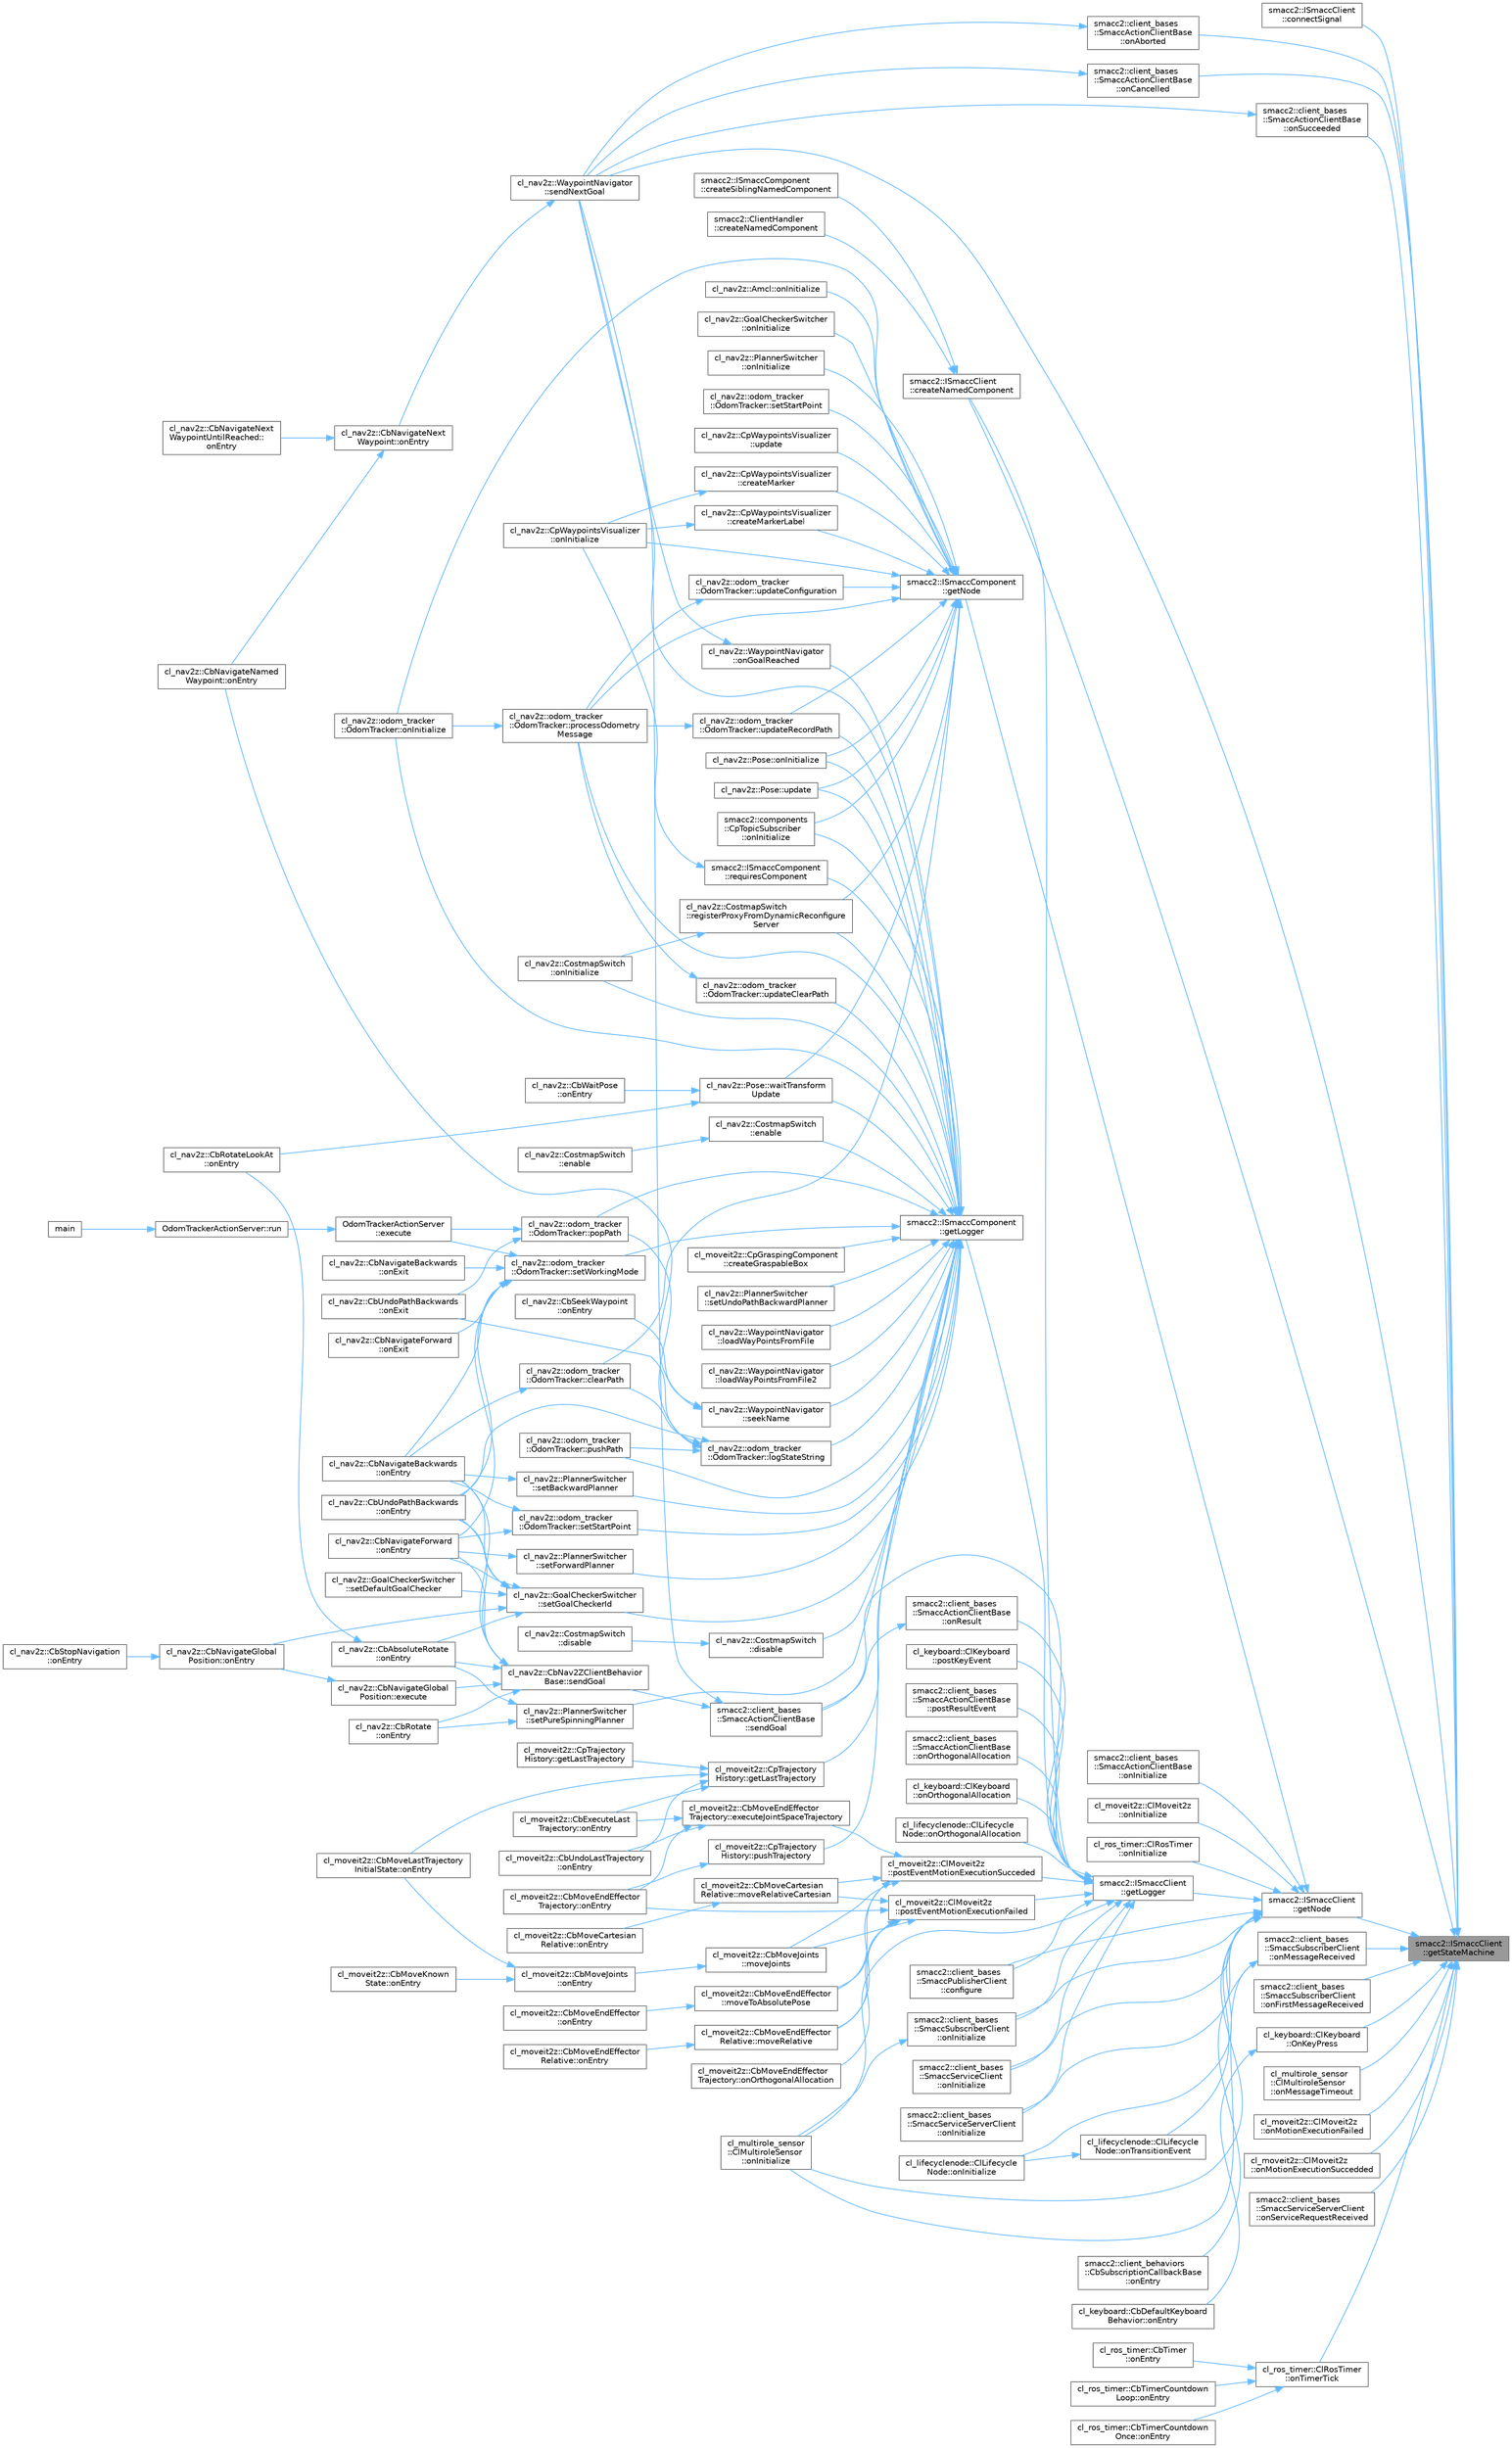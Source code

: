 digraph "smacc2::ISmaccClient::getStateMachine"
{
 // LATEX_PDF_SIZE
  bgcolor="transparent";
  edge [fontname=Helvetica,fontsize=10,labelfontname=Helvetica,labelfontsize=10];
  node [fontname=Helvetica,fontsize=10,shape=box,height=0.2,width=0.4];
  rankdir="RL";
  Node1 [label="smacc2::ISmaccClient\l::getStateMachine",height=0.2,width=0.4,color="gray40", fillcolor="grey60", style="filled", fontcolor="black",tooltip=" "];
  Node1 -> Node2 [dir="back",color="steelblue1",style="solid"];
  Node2 [label="smacc2::ISmaccClient\l::connectSignal",height=0.2,width=0.4,color="grey40", fillcolor="white", style="filled",URL="$classsmacc2_1_1ISmaccClient.html#ac0680af4bb4c9f7e1b07a4ca866fb5e7",tooltip=" "];
  Node1 -> Node3 [dir="back",color="steelblue1",style="solid"];
  Node3 [label="smacc2::ISmaccClient\l::createNamedComponent",height=0.2,width=0.4,color="grey40", fillcolor="white", style="filled",URL="$classsmacc2_1_1ISmaccClient.html#aa9ac672b487746b2a78aed507ae56ff3",tooltip=" "];
  Node3 -> Node4 [dir="back",color="steelblue1",style="solid"];
  Node4 [label="smacc2::ClientHandler\l::createNamedComponent",height=0.2,width=0.4,color="grey40", fillcolor="white", style="filled",URL="$classsmacc2_1_1ClientHandler.html#aed8e35acd86ae6a6f4d533e6576d4a15",tooltip=" "];
  Node3 -> Node5 [dir="back",color="steelblue1",style="solid"];
  Node5 [label="smacc2::ISmaccComponent\l::createSiblingNamedComponent",height=0.2,width=0.4,color="grey40", fillcolor="white", style="filled",URL="$classsmacc2_1_1ISmaccComponent.html#a662b5bc7e2198e240bd666af1ada7527",tooltip=" "];
  Node1 -> Node6 [dir="back",color="steelblue1",style="solid"];
  Node6 [label="smacc2::ISmaccClient\l::getNode",height=0.2,width=0.4,color="grey40", fillcolor="white", style="filled",URL="$classsmacc2_1_1ISmaccClient.html#a0d0d53879b63fd45c78aac1c711f8708",tooltip=" "];
  Node6 -> Node7 [dir="back",color="steelblue1",style="solid"];
  Node7 [label="smacc2::client_bases\l::SmaccPublisherClient\l::configure",height=0.2,width=0.4,color="grey40", fillcolor="white", style="filled",URL="$classsmacc2_1_1client__bases_1_1SmaccPublisherClient.html#aaf8c618a9d346fd158f90e3f6bfacb6f",tooltip=" "];
  Node6 -> Node8 [dir="back",color="steelblue1",style="solid"];
  Node8 [label="smacc2::ISmaccClient\l::getLogger",height=0.2,width=0.4,color="grey40", fillcolor="white", style="filled",URL="$classsmacc2_1_1ISmaccClient.html#aaa82b9e079d2faf7bf4ba3a4dfecbf89",tooltip=" "];
  Node8 -> Node7 [dir="back",color="steelblue1",style="solid"];
  Node8 -> Node3 [dir="back",color="steelblue1",style="solid"];
  Node8 -> Node9 [dir="back",color="steelblue1",style="solid"];
  Node9 [label="smacc2::ISmaccComponent\l::getLogger",height=0.2,width=0.4,color="grey40", fillcolor="white", style="filled",URL="$classsmacc2_1_1ISmaccComponent.html#a77ee85823bab8d84edcdf5d28782b728",tooltip=" "];
  Node9 -> Node10 [dir="back",color="steelblue1",style="solid"];
  Node10 [label="cl_moveit2z::CpGraspingComponent\l::createGraspableBox",height=0.2,width=0.4,color="grey40", fillcolor="white", style="filled",URL="$classcl__moveit2z_1_1CpGraspingComponent.html#a789c3bd73fe859680be805643d6d6e5b",tooltip=" "];
  Node9 -> Node11 [dir="back",color="steelblue1",style="solid"];
  Node11 [label="cl_nav2z::CostmapSwitch\l::disable",height=0.2,width=0.4,color="grey40", fillcolor="white", style="filled",URL="$classcl__nav2z_1_1CostmapSwitch.html#a992a989e315c9f6f4ddf777e1ccceda7",tooltip=" "];
  Node11 -> Node12 [dir="back",color="steelblue1",style="solid"];
  Node12 [label="cl_nav2z::CostmapSwitch\l::disable",height=0.2,width=0.4,color="grey40", fillcolor="white", style="filled",URL="$classcl__nav2z_1_1CostmapSwitch.html#a497cbc363ea377636e10e1e968c74a65",tooltip=" "];
  Node9 -> Node13 [dir="back",color="steelblue1",style="solid"];
  Node13 [label="cl_nav2z::CostmapSwitch\l::enable",height=0.2,width=0.4,color="grey40", fillcolor="white", style="filled",URL="$classcl__nav2z_1_1CostmapSwitch.html#acaa166474e2e176d01c86d51fb0bbb6c",tooltip=" "];
  Node13 -> Node14 [dir="back",color="steelblue1",style="solid"];
  Node14 [label="cl_nav2z::CostmapSwitch\l::enable",height=0.2,width=0.4,color="grey40", fillcolor="white", style="filled",URL="$classcl__nav2z_1_1CostmapSwitch.html#a24e76edbcc0bb423b172d517cbe7f7a3",tooltip=" "];
  Node9 -> Node15 [dir="back",color="steelblue1",style="solid"];
  Node15 [label="cl_moveit2z::CpTrajectory\lHistory::getLastTrajectory",height=0.2,width=0.4,color="grey40", fillcolor="white", style="filled",URL="$classcl__moveit2z_1_1CpTrajectoryHistory.html#af61a3df3efa1d78ca32fdccb7b0e3fdd",tooltip=" "];
  Node15 -> Node16 [dir="back",color="steelblue1",style="solid"];
  Node16 [label="cl_moveit2z::CpTrajectory\lHistory::getLastTrajectory",height=0.2,width=0.4,color="grey40", fillcolor="white", style="filled",URL="$classcl__moveit2z_1_1CpTrajectoryHistory.html#a4c381ae932c989f4a00d108020730e74",tooltip=" "];
  Node15 -> Node17 [dir="back",color="steelblue1",style="solid"];
  Node17 [label="cl_moveit2z::CbExecuteLast\lTrajectory::onEntry",height=0.2,width=0.4,color="grey40", fillcolor="white", style="filled",URL="$classcl__moveit2z_1_1CbExecuteLastTrajectory.html#ac9bcff11f50ac9e46cf3c686480d6701",tooltip=" "];
  Node15 -> Node18 [dir="back",color="steelblue1",style="solid"];
  Node18 [label="cl_moveit2z::CbMoveLastTrajectory\lInitialState::onEntry",height=0.2,width=0.4,color="grey40", fillcolor="white", style="filled",URL="$classcl__moveit2z_1_1CbMoveLastTrajectoryInitialState.html#ad24c008d5ff35d9475ad658015e88317",tooltip=" "];
  Node15 -> Node19 [dir="back",color="steelblue1",style="solid"];
  Node19 [label="cl_moveit2z::CbUndoLastTrajectory\l::onEntry",height=0.2,width=0.4,color="grey40", fillcolor="white", style="filled",URL="$classcl__moveit2z_1_1CbUndoLastTrajectory.html#a16d267121356eeb0c8042ae8af07793f",tooltip=" "];
  Node9 -> Node20 [dir="back",color="steelblue1",style="solid"];
  Node20 [label="cl_nav2z::WaypointNavigator\l::loadWayPointsFromFile",height=0.2,width=0.4,color="grey40", fillcolor="white", style="filled",URL="$classcl__nav2z_1_1WaypointNavigator.html#abc534645b8c1846b7a51aea39bc9e4b4",tooltip=" "];
  Node9 -> Node21 [dir="back",color="steelblue1",style="solid"];
  Node21 [label="cl_nav2z::WaypointNavigator\l::loadWayPointsFromFile2",height=0.2,width=0.4,color="grey40", fillcolor="white", style="filled",URL="$classcl__nav2z_1_1WaypointNavigator.html#a17e5e8aa6f5a6c3b2d789a0d6a38fafe",tooltip=" "];
  Node9 -> Node22 [dir="back",color="steelblue1",style="solid"];
  Node22 [label="cl_nav2z::odom_tracker\l::OdomTracker::logStateString",height=0.2,width=0.4,color="grey40", fillcolor="white", style="filled",URL="$classcl__nav2z_1_1odom__tracker_1_1OdomTracker.html#a57697a958bd3a83685994525235b5d2e",tooltip=" "];
  Node22 -> Node23 [dir="back",color="steelblue1",style="solid"];
  Node23 [label="cl_nav2z::odom_tracker\l::OdomTracker::clearPath",height=0.2,width=0.4,color="grey40", fillcolor="white", style="filled",URL="$classcl__nav2z_1_1odom__tracker_1_1OdomTracker.html#a92060c66a170b49a5d3b9dea7700adb0",tooltip=" "];
  Node23 -> Node24 [dir="back",color="steelblue1",style="solid"];
  Node24 [label="cl_nav2z::CbNavigateBackwards\l::onEntry",height=0.2,width=0.4,color="grey40", fillcolor="white", style="filled",URL="$classcl__nav2z_1_1CbNavigateBackwards.html#acef8d8088ab7c70d8cbdcbecbaae8f80",tooltip=" "];
  Node22 -> Node25 [dir="back",color="steelblue1",style="solid"];
  Node25 [label="cl_nav2z::CbUndoPathBackwards\l::onEntry",height=0.2,width=0.4,color="grey40", fillcolor="white", style="filled",URL="$classcl__nav2z_1_1CbUndoPathBackwards.html#a91ca11650da3d18f9815794613f95644",tooltip=" "];
  Node22 -> Node26 [dir="back",color="steelblue1",style="solid"];
  Node26 [label="cl_nav2z::CbUndoPathBackwards\l::onExit",height=0.2,width=0.4,color="grey40", fillcolor="white", style="filled",URL="$classcl__nav2z_1_1CbUndoPathBackwards.html#ac6effc89cd93afe1775d94d328b853ee",tooltip=" "];
  Node22 -> Node27 [dir="back",color="steelblue1",style="solid"];
  Node27 [label="cl_nav2z::odom_tracker\l::OdomTracker::popPath",height=0.2,width=0.4,color="grey40", fillcolor="white", style="filled",URL="$classcl__nav2z_1_1odom__tracker_1_1OdomTracker.html#a97897e654afeb53e8a0ee2da6fdd91bf",tooltip=" "];
  Node27 -> Node28 [dir="back",color="steelblue1",style="solid"];
  Node28 [label="OdomTrackerActionServer\l::execute",height=0.2,width=0.4,color="grey40", fillcolor="white", style="filled",URL="$classOdomTrackerActionServer.html#afa69287377bb2a12c5346cbe8d68cb04",tooltip=" "];
  Node28 -> Node29 [dir="back",color="steelblue1",style="solid"];
  Node29 [label="OdomTrackerActionServer::run",height=0.2,width=0.4,color="grey40", fillcolor="white", style="filled",URL="$classOdomTrackerActionServer.html#a8ab6984c7383949a048d72437e9f79d3",tooltip=" "];
  Node29 -> Node30 [dir="back",color="steelblue1",style="solid"];
  Node30 [label="main",height=0.2,width=0.4,color="grey40", fillcolor="white", style="filled",URL="$odom__tracker__node_8cpp.html#a3c04138a5bfe5d72780bb7e82a18e627",tooltip=" "];
  Node27 -> Node26 [dir="back",color="steelblue1",style="solid"];
  Node22 -> Node31 [dir="back",color="steelblue1",style="solid"];
  Node31 [label="cl_nav2z::odom_tracker\l::OdomTracker::pushPath",height=0.2,width=0.4,color="grey40", fillcolor="white", style="filled",URL="$classcl__nav2z_1_1odom__tracker_1_1OdomTracker.html#af5e001c513d80094459bbc228a8901e7",tooltip=" "];
  Node9 -> Node32 [dir="back",color="steelblue1",style="solid"];
  Node32 [label="cl_nav2z::WaypointNavigator\l::onGoalReached",height=0.2,width=0.4,color="grey40", fillcolor="white", style="filled",URL="$classcl__nav2z_1_1WaypointNavigator.html#ad23acb5fa0063cfd208e7858fd6274d4",tooltip=" "];
  Node32 -> Node33 [dir="back",color="steelblue1",style="solid"];
  Node33 [label="cl_nav2z::WaypointNavigator\l::sendNextGoal",height=0.2,width=0.4,color="grey40", fillcolor="white", style="filled",URL="$classcl__nav2z_1_1WaypointNavigator.html#a967c1e52fe540399727ca885340cde88",tooltip=" "];
  Node33 -> Node34 [dir="back",color="steelblue1",style="solid"];
  Node34 [label="cl_nav2z::CbNavigateNext\lWaypoint::onEntry",height=0.2,width=0.4,color="grey40", fillcolor="white", style="filled",URL="$classcl__nav2z_1_1CbNavigateNextWaypoint.html#ac546e1622eb9894228846b814e48afea",tooltip=" "];
  Node34 -> Node35 [dir="back",color="steelblue1",style="solid"];
  Node35 [label="cl_nav2z::CbNavigateNamed\lWaypoint::onEntry",height=0.2,width=0.4,color="grey40", fillcolor="white", style="filled",URL="$classcl__nav2z_1_1CbNavigateNamedWaypoint.html#a08fc01469398220c035e7c3fac4ae598",tooltip=" "];
  Node34 -> Node36 [dir="back",color="steelblue1",style="solid"];
  Node36 [label="cl_nav2z::CbNavigateNext\lWaypointUntilReached::\lonEntry",height=0.2,width=0.4,color="grey40", fillcolor="white", style="filled",URL="$classcl__nav2z_1_1CbNavigateNextWaypointUntilReached.html#a8768836e087f12cbb477aa509e28a947",tooltip=" "];
  Node9 -> Node37 [dir="back",color="steelblue1",style="solid"];
  Node37 [label="smacc2::components\l::CpTopicSubscriber\l::onInitialize",height=0.2,width=0.4,color="grey40", fillcolor="white", style="filled",URL="$classsmacc2_1_1components_1_1CpTopicSubscriber.html#aa00f3313c0ac670f6c79aeae30d4c819",tooltip=" "];
  Node9 -> Node38 [dir="back",color="steelblue1",style="solid"];
  Node38 [label="cl_nav2z::CostmapSwitch\l::onInitialize",height=0.2,width=0.4,color="grey40", fillcolor="white", style="filled",URL="$classcl__nav2z_1_1CostmapSwitch.html#a1f351a4c7293aae5424c4726b2192d04",tooltip=" "];
  Node9 -> Node39 [dir="back",color="steelblue1",style="solid"];
  Node39 [label="cl_nav2z::odom_tracker\l::OdomTracker::onInitialize",height=0.2,width=0.4,color="grey40", fillcolor="white", style="filled",URL="$classcl__nav2z_1_1odom__tracker_1_1OdomTracker.html#a9e5fd04eb2c0b00bc7e3e3bcb7ad971f",tooltip=" "];
  Node9 -> Node40 [dir="back",color="steelblue1",style="solid"];
  Node40 [label="cl_nav2z::Pose::onInitialize",height=0.2,width=0.4,color="grey40", fillcolor="white", style="filled",URL="$classcl__nav2z_1_1Pose.html#ac22d6c89175223454bc71bb094c9b402",tooltip=" "];
  Node9 -> Node27 [dir="back",color="steelblue1",style="solid"];
  Node9 -> Node41 [dir="back",color="steelblue1",style="solid"];
  Node41 [label="cl_nav2z::odom_tracker\l::OdomTracker::processOdometry\lMessage",height=0.2,width=0.4,color="grey40", fillcolor="white", style="filled",URL="$classcl__nav2z_1_1odom__tracker_1_1OdomTracker.html#aa589a95d6ee06d9ff6f7d372cdd8b1de",tooltip="odom callback: Updates the path - this must be called periodically for each odometry message."];
  Node41 -> Node39 [dir="back",color="steelblue1",style="solid"];
  Node9 -> Node31 [dir="back",color="steelblue1",style="solid"];
  Node9 -> Node42 [dir="back",color="steelblue1",style="solid"];
  Node42 [label="cl_moveit2z::CpTrajectory\lHistory::pushTrajectory",height=0.2,width=0.4,color="grey40", fillcolor="white", style="filled",URL="$classcl__moveit2z_1_1CpTrajectoryHistory.html#acbf26cbc45d1bd81fa5b93bd2b713d22",tooltip=" "];
  Node42 -> Node43 [dir="back",color="steelblue1",style="solid"];
  Node43 [label="cl_moveit2z::CbMoveEndEffector\lTrajectory::onEntry",height=0.2,width=0.4,color="grey40", fillcolor="white", style="filled",URL="$classcl__moveit2z_1_1CbMoveEndEffectorTrajectory.html#a9fd96e90f5bac10e611806e37a087378",tooltip=" "];
  Node9 -> Node44 [dir="back",color="steelblue1",style="solid"];
  Node44 [label="cl_nav2z::CostmapSwitch\l::registerProxyFromDynamicReconfigure\lServer",height=0.2,width=0.4,color="grey40", fillcolor="white", style="filled",URL="$classcl__nav2z_1_1CostmapSwitch.html#a9e34bec23e91418d0b48a40b26482c71",tooltip=" "];
  Node44 -> Node38 [dir="back",color="steelblue1",style="solid"];
  Node9 -> Node45 [dir="back",color="steelblue1",style="solid"];
  Node45 [label="smacc2::ISmaccComponent\l::requiresComponent",height=0.2,width=0.4,color="grey40", fillcolor="white", style="filled",URL="$classsmacc2_1_1ISmaccComponent.html#a283d663a9c5fc050694aaa6b99d52aa8",tooltip=" "];
  Node45 -> Node46 [dir="back",color="steelblue1",style="solid"];
  Node46 [label="cl_nav2z::CpWaypointsVisualizer\l::onInitialize",height=0.2,width=0.4,color="grey40", fillcolor="white", style="filled",URL="$classcl__nav2z_1_1CpWaypointsVisualizer.html#a8af2db006663eb93a39f5346ad7c9af9",tooltip=" "];
  Node9 -> Node47 [dir="back",color="steelblue1",style="solid"];
  Node47 [label="cl_nav2z::WaypointNavigator\l::seekName",height=0.2,width=0.4,color="grey40", fillcolor="white", style="filled",URL="$classcl__nav2z_1_1WaypointNavigator.html#aa6288fdae1fb9edadde6092ed0d3618c",tooltip=" "];
  Node47 -> Node35 [dir="back",color="steelblue1",style="solid"];
  Node47 -> Node48 [dir="back",color="steelblue1",style="solid"];
  Node48 [label="cl_nav2z::CbSeekWaypoint\l::onEntry",height=0.2,width=0.4,color="grey40", fillcolor="white", style="filled",URL="$classcl__nav2z_1_1CbSeekWaypoint.html#a1647146b1cce1d16d8ef18b69e63f1ea",tooltip=" "];
  Node9 -> Node33 [dir="back",color="steelblue1",style="solid"];
  Node9 -> Node49 [dir="back",color="steelblue1",style="solid"];
  Node49 [label="cl_nav2z::PlannerSwitcher\l::setBackwardPlanner",height=0.2,width=0.4,color="grey40", fillcolor="white", style="filled",URL="$classcl__nav2z_1_1PlannerSwitcher.html#a2e5f09a18e98019fb1be1807e3eacfcc",tooltip=" "];
  Node49 -> Node24 [dir="back",color="steelblue1",style="solid"];
  Node9 -> Node50 [dir="back",color="steelblue1",style="solid"];
  Node50 [label="cl_nav2z::PlannerSwitcher\l::setForwardPlanner",height=0.2,width=0.4,color="grey40", fillcolor="white", style="filled",URL="$classcl__nav2z_1_1PlannerSwitcher.html#a4d2ac797bb8491240ce2d6b662d5d0d1",tooltip=" "];
  Node50 -> Node51 [dir="back",color="steelblue1",style="solid"];
  Node51 [label="cl_nav2z::CbNavigateForward\l::onEntry",height=0.2,width=0.4,color="grey40", fillcolor="white", style="filled",URL="$classcl__nav2z_1_1CbNavigateForward.html#ae56089851b4128ca0adeeb3c885770cf",tooltip=" "];
  Node9 -> Node52 [dir="back",color="steelblue1",style="solid"];
  Node52 [label="cl_nav2z::GoalCheckerSwitcher\l::setGoalCheckerId",height=0.2,width=0.4,color="grey40", fillcolor="white", style="filled",URL="$classcl__nav2z_1_1GoalCheckerSwitcher.html#a6972ba572ce186f5f29dfe7d3bda6246",tooltip=" "];
  Node52 -> Node53 [dir="back",color="steelblue1",style="solid"];
  Node53 [label="cl_nav2z::CbAbsoluteRotate\l::onEntry",height=0.2,width=0.4,color="grey40", fillcolor="white", style="filled",URL="$classcl__nav2z_1_1CbAbsoluteRotate.html#a7a0d844c774290aa785c14a3e7d87f05",tooltip=" "];
  Node53 -> Node54 [dir="back",color="steelblue1",style="solid"];
  Node54 [label="cl_nav2z::CbRotateLookAt\l::onEntry",height=0.2,width=0.4,color="grey40", fillcolor="white", style="filled",URL="$classcl__nav2z_1_1CbRotateLookAt.html#a415f89642f17e9111647d2318ed9b053",tooltip=" "];
  Node52 -> Node24 [dir="back",color="steelblue1",style="solid"];
  Node52 -> Node51 [dir="back",color="steelblue1",style="solid"];
  Node52 -> Node55 [dir="back",color="steelblue1",style="solid"];
  Node55 [label="cl_nav2z::CbNavigateGlobal\lPosition::onEntry",height=0.2,width=0.4,color="grey40", fillcolor="white", style="filled",URL="$classcl__nav2z_1_1CbNavigateGlobalPosition.html#a4d66c40d65ba439921e9b6fce8709ae3",tooltip=" "];
  Node55 -> Node56 [dir="back",color="steelblue1",style="solid"];
  Node56 [label="cl_nav2z::CbStopNavigation\l::onEntry",height=0.2,width=0.4,color="grey40", fillcolor="white", style="filled",URL="$classcl__nav2z_1_1CbStopNavigation.html#a7928708eb42b3ab14df5f280a5c86b1a",tooltip=" "];
  Node52 -> Node25 [dir="back",color="steelblue1",style="solid"];
  Node52 -> Node57 [dir="back",color="steelblue1",style="solid"];
  Node57 [label="cl_nav2z::GoalCheckerSwitcher\l::setDefaultGoalChecker",height=0.2,width=0.4,color="grey40", fillcolor="white", style="filled",URL="$classcl__nav2z_1_1GoalCheckerSwitcher.html#aae8697793d969b45e223818369369881",tooltip=" "];
  Node9 -> Node58 [dir="back",color="steelblue1",style="solid"];
  Node58 [label="cl_nav2z::PlannerSwitcher\l::setPureSpinningPlanner",height=0.2,width=0.4,color="grey40", fillcolor="white", style="filled",URL="$classcl__nav2z_1_1PlannerSwitcher.html#abcf8b60014c93b3075ed354f30adfe35",tooltip=" "];
  Node58 -> Node53 [dir="back",color="steelblue1",style="solid"];
  Node58 -> Node59 [dir="back",color="steelblue1",style="solid"];
  Node59 [label="cl_nav2z::CbRotate\l::onEntry",height=0.2,width=0.4,color="grey40", fillcolor="white", style="filled",URL="$classcl__nav2z_1_1CbRotate.html#a73303c69ad571c99128374b7b9627154",tooltip=" "];
  Node9 -> Node60 [dir="back",color="steelblue1",style="solid"];
  Node60 [label="cl_nav2z::odom_tracker\l::OdomTracker::setStartPoint",height=0.2,width=0.4,color="grey40", fillcolor="white", style="filled",URL="$classcl__nav2z_1_1odom__tracker_1_1OdomTracker.html#ab190482a48c9128e9d405b1b59876a97",tooltip=" "];
  Node60 -> Node24 [dir="back",color="steelblue1",style="solid"];
  Node60 -> Node51 [dir="back",color="steelblue1",style="solid"];
  Node9 -> Node61 [dir="back",color="steelblue1",style="solid"];
  Node61 [label="cl_nav2z::PlannerSwitcher\l::setUndoPathBackwardPlanner",height=0.2,width=0.4,color="grey40", fillcolor="white", style="filled",URL="$classcl__nav2z_1_1PlannerSwitcher.html#afec2927adb36e5db11e29e443ebf9cb0",tooltip=" "];
  Node9 -> Node62 [dir="back",color="steelblue1",style="solid"];
  Node62 [label="cl_nav2z::odom_tracker\l::OdomTracker::setWorkingMode",height=0.2,width=0.4,color="grey40", fillcolor="white", style="filled",URL="$classcl__nav2z_1_1odom__tracker_1_1OdomTracker.html#a90c99c722785303974f6e5690b8d8471",tooltip=" "];
  Node62 -> Node28 [dir="back",color="steelblue1",style="solid"];
  Node62 -> Node24 [dir="back",color="steelblue1",style="solid"];
  Node62 -> Node51 [dir="back",color="steelblue1",style="solid"];
  Node62 -> Node25 [dir="back",color="steelblue1",style="solid"];
  Node62 -> Node63 [dir="back",color="steelblue1",style="solid"];
  Node63 [label="cl_nav2z::CbNavigateBackwards\l::onExit",height=0.2,width=0.4,color="grey40", fillcolor="white", style="filled",URL="$classcl__nav2z_1_1CbNavigateBackwards.html#aeda8a75c8bc4450dd9f19165f0591246",tooltip=" "];
  Node62 -> Node64 [dir="back",color="steelblue1",style="solid"];
  Node64 [label="cl_nav2z::CbNavigateForward\l::onExit",height=0.2,width=0.4,color="grey40", fillcolor="white", style="filled",URL="$classcl__nav2z_1_1CbNavigateForward.html#a2d27b258be38cf8755e6737e7d5b81a7",tooltip=" "];
  Node9 -> Node65 [dir="back",color="steelblue1",style="solid"];
  Node65 [label="cl_nav2z::Pose::update",height=0.2,width=0.4,color="grey40", fillcolor="white", style="filled",URL="$classcl__nav2z_1_1Pose.html#a6cc8b4b62f07eb734995ecc09f07e218",tooltip=" "];
  Node9 -> Node66 [dir="back",color="steelblue1",style="solid"];
  Node66 [label="cl_nav2z::odom_tracker\l::OdomTracker::updateClearPath",height=0.2,width=0.4,color="grey40", fillcolor="white", style="filled",URL="$classcl__nav2z_1_1odom__tracker_1_1OdomTracker.html#a4b782f8bca491c9ec8a37c0e1ed27914",tooltip=" "];
  Node66 -> Node41 [dir="back",color="steelblue1",style="solid"];
  Node9 -> Node67 [dir="back",color="steelblue1",style="solid"];
  Node67 [label="cl_nav2z::odom_tracker\l::OdomTracker::updateRecordPath",height=0.2,width=0.4,color="grey40", fillcolor="white", style="filled",URL="$classcl__nav2z_1_1odom__tracker_1_1OdomTracker.html#ad4a0be91c978d98965c3b082af8ee1a2",tooltip=" "];
  Node67 -> Node41 [dir="back",color="steelblue1",style="solid"];
  Node9 -> Node68 [dir="back",color="steelblue1",style="solid"];
  Node68 [label="cl_nav2z::Pose::waitTransform\lUpdate",height=0.2,width=0.4,color="grey40", fillcolor="white", style="filled",URL="$classcl__nav2z_1_1Pose.html#ae5ecf4abdce8c4c7983ff92619aab348",tooltip=" "];
  Node68 -> Node54 [dir="back",color="steelblue1",style="solid"];
  Node68 -> Node69 [dir="back",color="steelblue1",style="solid"];
  Node69 [label="cl_nav2z::CbWaitPose\l::onEntry",height=0.2,width=0.4,color="grey40", fillcolor="white", style="filled",URL="$classcl__nav2z_1_1CbWaitPose.html#ad7fefe80e23680cb624b5445dde4765b",tooltip=" "];
  Node8 -> Node70 [dir="back",color="steelblue1",style="solid"];
  Node70 [label="smacc2::client_bases\l::SmaccServiceClient\l::onInitialize",height=0.2,width=0.4,color="grey40", fillcolor="white", style="filled",URL="$classsmacc2_1_1client__bases_1_1SmaccServiceClient.html#ac38bfaed46e0d094998cd7bde39bc410",tooltip=" "];
  Node8 -> Node71 [dir="back",color="steelblue1",style="solid"];
  Node71 [label="smacc2::client_bases\l::SmaccServiceServerClient\l::onInitialize",height=0.2,width=0.4,color="grey40", fillcolor="white", style="filled",URL="$classsmacc2_1_1client__bases_1_1SmaccServiceServerClient.html#afbf97a1d4210680381e95de75e6de8aa",tooltip=" "];
  Node8 -> Node72 [dir="back",color="steelblue1",style="solid"];
  Node72 [label="smacc2::client_bases\l::SmaccSubscriberClient\l::onInitialize",height=0.2,width=0.4,color="grey40", fillcolor="white", style="filled",URL="$classsmacc2_1_1client__bases_1_1SmaccSubscriberClient.html#a8a32b14001d54636965919f8280b9024",tooltip=" "];
  Node72 -> Node73 [dir="back",color="steelblue1",style="solid"];
  Node73 [label="cl_multirole_sensor\l::ClMultiroleSensor\l::onInitialize",height=0.2,width=0.4,color="grey40", fillcolor="white", style="filled",URL="$classcl__multirole__sensor_1_1ClMultiroleSensor.html#ad929536dd86df76612202a7221c72a4e",tooltip=" "];
  Node8 -> Node73 [dir="back",color="steelblue1",style="solid"];
  Node8 -> Node74 [dir="back",color="steelblue1",style="solid"];
  Node74 [label="smacc2::client_bases\l::SmaccActionClientBase\l::onOrthogonalAllocation",height=0.2,width=0.4,color="grey40", fillcolor="white", style="filled",URL="$classsmacc2_1_1client__bases_1_1SmaccActionClientBase.html#a768d90608a6cd88e626de9daf0f14a20",tooltip=" "];
  Node8 -> Node75 [dir="back",color="steelblue1",style="solid"];
  Node75 [label="cl_keyboard::ClKeyboard\l::onOrthogonalAllocation",height=0.2,width=0.4,color="grey40", fillcolor="white", style="filled",URL="$classcl__keyboard_1_1ClKeyboard.html#a9eed69eeb6e9d2ae0e166ccebad1557e",tooltip=" "];
  Node8 -> Node76 [dir="back",color="steelblue1",style="solid"];
  Node76 [label="cl_lifecyclenode::ClLifecycle\lNode::onOrthogonalAllocation",height=0.2,width=0.4,color="grey40", fillcolor="white", style="filled",URL="$classcl__lifecyclenode_1_1ClLifecycleNode.html#a6f7eff2dd01784f88d63d4c482fa043c",tooltip=" "];
  Node8 -> Node77 [dir="back",color="steelblue1",style="solid"];
  Node77 [label="smacc2::client_bases\l::SmaccActionClientBase\l::onResult",height=0.2,width=0.4,color="grey40", fillcolor="white", style="filled",URL="$classsmacc2_1_1client__bases_1_1SmaccActionClientBase.html#ab318d0712e1ddbac47f5b14e8fa71534",tooltip=" "];
  Node77 -> Node78 [dir="back",color="steelblue1",style="solid"];
  Node78 [label="smacc2::client_bases\l::SmaccActionClientBase\l::sendGoal",height=0.2,width=0.4,color="grey40", fillcolor="white", style="filled",URL="$classsmacc2_1_1client__bases_1_1SmaccActionClientBase.html#ad6d79ea8762410e81df2a18e4f8eaf1a",tooltip=" "];
  Node78 -> Node79 [dir="back",color="steelblue1",style="solid"];
  Node79 [label="cl_nav2z::CbNav2ZClientBehavior\lBase::sendGoal",height=0.2,width=0.4,color="grey40", fillcolor="white", style="filled",URL="$classcl__nav2z_1_1CbNav2ZClientBehaviorBase.html#a1b4b0601a185ffc77453c1a5b35d21e0",tooltip=" "];
  Node79 -> Node80 [dir="back",color="steelblue1",style="solid"];
  Node80 [label="cl_nav2z::CbNavigateGlobal\lPosition::execute",height=0.2,width=0.4,color="grey40", fillcolor="white", style="filled",URL="$classcl__nav2z_1_1CbNavigateGlobalPosition.html#acc4b46d05935ce9f6afd3abc583d15d1",tooltip=" "];
  Node80 -> Node55 [dir="back",color="steelblue1",style="solid"];
  Node79 -> Node53 [dir="back",color="steelblue1",style="solid"];
  Node79 -> Node24 [dir="back",color="steelblue1",style="solid"];
  Node79 -> Node51 [dir="back",color="steelblue1",style="solid"];
  Node79 -> Node59 [dir="back",color="steelblue1",style="solid"];
  Node79 -> Node25 [dir="back",color="steelblue1",style="solid"];
  Node78 -> Node33 [dir="back",color="steelblue1",style="solid"];
  Node8 -> Node81 [dir="back",color="steelblue1",style="solid"];
  Node81 [label="cl_moveit2z::ClMoveit2z\l::postEventMotionExecutionFailed",height=0.2,width=0.4,color="grey40", fillcolor="white", style="filled",URL="$classcl__moveit2z_1_1ClMoveit2z.html#aaa8bdd7ed8b74b726942222651e0811b",tooltip=" "];
  Node81 -> Node82 [dir="back",color="steelblue1",style="solid"];
  Node82 [label="cl_moveit2z::CbMoveJoints\l::moveJoints",height=0.2,width=0.4,color="grey40", fillcolor="white", style="filled",URL="$classcl__moveit2z_1_1CbMoveJoints.html#aac85e88c19415e5364b5e504d74b55d7",tooltip=" "];
  Node82 -> Node83 [dir="back",color="steelblue1",style="solid"];
  Node83 [label="cl_moveit2z::CbMoveJoints\l::onEntry",height=0.2,width=0.4,color="grey40", fillcolor="white", style="filled",URL="$classcl__moveit2z_1_1CbMoveJoints.html#a7efc080bffd30f1d4fc4d6eb3b17b5a9",tooltip=" "];
  Node83 -> Node84 [dir="back",color="steelblue1",style="solid"];
  Node84 [label="cl_moveit2z::CbMoveKnown\lState::onEntry",height=0.2,width=0.4,color="grey40", fillcolor="white", style="filled",URL="$classcl__moveit2z_1_1CbMoveKnownState.html#af841237a90043a819c190658cb731626",tooltip=" "];
  Node83 -> Node18 [dir="back",color="steelblue1",style="solid"];
  Node81 -> Node85 [dir="back",color="steelblue1",style="solid"];
  Node85 [label="cl_moveit2z::CbMoveEndEffector\lRelative::moveRelative",height=0.2,width=0.4,color="grey40", fillcolor="white", style="filled",URL="$classcl__moveit2z_1_1CbMoveEndEffectorRelative.html#aa93d7ed1f63b7d42d016e0413b1d6ad7",tooltip=" "];
  Node85 -> Node86 [dir="back",color="steelblue1",style="solid"];
  Node86 [label="cl_moveit2z::CbMoveEndEffector\lRelative::onEntry",height=0.2,width=0.4,color="grey40", fillcolor="white", style="filled",URL="$classcl__moveit2z_1_1CbMoveEndEffectorRelative.html#ae53023af1086a67ad0e5248663573e53",tooltip=" "];
  Node81 -> Node87 [dir="back",color="steelblue1",style="solid"];
  Node87 [label="cl_moveit2z::CbMoveCartesian\lRelative::moveRelativeCartesian",height=0.2,width=0.4,color="grey40", fillcolor="white", style="filled",URL="$classcl__moveit2z_1_1CbMoveCartesianRelative.html#af381fa1ebfd4507342503d70f0eafa9f",tooltip=" "];
  Node87 -> Node88 [dir="back",color="steelblue1",style="solid"];
  Node88 [label="cl_moveit2z::CbMoveCartesian\lRelative::onEntry",height=0.2,width=0.4,color="grey40", fillcolor="white", style="filled",URL="$classcl__moveit2z_1_1CbMoveCartesianRelative.html#a4f61e18b67bb0d23243937f1c0eb972f",tooltip=" "];
  Node81 -> Node89 [dir="back",color="steelblue1",style="solid"];
  Node89 [label="cl_moveit2z::CbMoveEndEffector\l::moveToAbsolutePose",height=0.2,width=0.4,color="grey40", fillcolor="white", style="filled",URL="$classcl__moveit2z_1_1CbMoveEndEffector.html#a06e928ed4407b4aead6a2147c916bcbb",tooltip=" "];
  Node89 -> Node90 [dir="back",color="steelblue1",style="solid"];
  Node90 [label="cl_moveit2z::CbMoveEndEffector\l::onEntry",height=0.2,width=0.4,color="grey40", fillcolor="white", style="filled",URL="$classcl__moveit2z_1_1CbMoveEndEffector.html#ac21074ac8664d01a93c5b62d0a20ac50",tooltip=" "];
  Node81 -> Node43 [dir="back",color="steelblue1",style="solid"];
  Node81 -> Node91 [dir="back",color="steelblue1",style="solid"];
  Node91 [label="cl_moveit2z::CbMoveEndEffector\lTrajectory::onOrthogonalAllocation",height=0.2,width=0.4,color="grey40", fillcolor="white", style="filled",URL="$classcl__moveit2z_1_1CbMoveEndEffectorTrajectory.html#a4fa1258e45b339fc27ef46759fcea853",tooltip=" "];
  Node8 -> Node92 [dir="back",color="steelblue1",style="solid"];
  Node92 [label="cl_moveit2z::ClMoveit2z\l::postEventMotionExecutionSucceded",height=0.2,width=0.4,color="grey40", fillcolor="white", style="filled",URL="$classcl__moveit2z_1_1ClMoveit2z.html#af1629101c36d1cf1f07b42955d5f1444",tooltip=" "];
  Node92 -> Node93 [dir="back",color="steelblue1",style="solid"];
  Node93 [label="cl_moveit2z::CbMoveEndEffector\lTrajectory::executeJointSpaceTrajectory",height=0.2,width=0.4,color="grey40", fillcolor="white", style="filled",URL="$classcl__moveit2z_1_1CbMoveEndEffectorTrajectory.html#ab7ef6d5c4428d9f7e1ac05f8d530921e",tooltip=" "];
  Node93 -> Node17 [dir="back",color="steelblue1",style="solid"];
  Node93 -> Node43 [dir="back",color="steelblue1",style="solid"];
  Node93 -> Node19 [dir="back",color="steelblue1",style="solid"];
  Node92 -> Node82 [dir="back",color="steelblue1",style="solid"];
  Node92 -> Node85 [dir="back",color="steelblue1",style="solid"];
  Node92 -> Node87 [dir="back",color="steelblue1",style="solid"];
  Node92 -> Node89 [dir="back",color="steelblue1",style="solid"];
  Node8 -> Node94 [dir="back",color="steelblue1",style="solid"];
  Node94 [label="cl_keyboard::ClKeyboard\l::postKeyEvent",height=0.2,width=0.4,color="grey40", fillcolor="white", style="filled",URL="$classcl__keyboard_1_1ClKeyboard.html#ac1311ce9a6a64e590df2e1b088f0e733",tooltip=" "];
  Node8 -> Node95 [dir="back",color="steelblue1",style="solid"];
  Node95 [label="smacc2::client_bases\l::SmaccActionClientBase\l::postResultEvent",height=0.2,width=0.4,color="grey40", fillcolor="white", style="filled",URL="$classsmacc2_1_1client__bases_1_1SmaccActionClientBase.html#ae2ad7fdec791d8733ab06392134ede20",tooltip=" "];
  Node8 -> Node78 [dir="back",color="steelblue1",style="solid"];
  Node6 -> Node96 [dir="back",color="steelblue1",style="solid"];
  Node96 [label="smacc2::ISmaccComponent\l::getNode",height=0.2,width=0.4,color="grey40", fillcolor="white", style="filled",URL="$classsmacc2_1_1ISmaccComponent.html#aaac68614687bed658c59f8f15746ab91",tooltip=" "];
  Node96 -> Node23 [dir="back",color="steelblue1",style="solid"];
  Node96 -> Node97 [dir="back",color="steelblue1",style="solid"];
  Node97 [label="cl_nav2z::CpWaypointsVisualizer\l::createMarker",height=0.2,width=0.4,color="grey40", fillcolor="white", style="filled",URL="$classcl__nav2z_1_1CpWaypointsVisualizer.html#a8f164e37b9f8277f346e54e461c1161a",tooltip=" "];
  Node97 -> Node46 [dir="back",color="steelblue1",style="solid"];
  Node96 -> Node98 [dir="back",color="steelblue1",style="solid"];
  Node98 [label="cl_nav2z::CpWaypointsVisualizer\l::createMarkerLabel",height=0.2,width=0.4,color="grey40", fillcolor="white", style="filled",URL="$classcl__nav2z_1_1CpWaypointsVisualizer.html#ae068243a20397ed957ebf5ab88696430",tooltip=" "];
  Node98 -> Node46 [dir="back",color="steelblue1",style="solid"];
  Node96 -> Node37 [dir="back",color="steelblue1",style="solid"];
  Node96 -> Node99 [dir="back",color="steelblue1",style="solid"];
  Node99 [label="cl_nav2z::Amcl::onInitialize",height=0.2,width=0.4,color="grey40", fillcolor="white", style="filled",URL="$classcl__nav2z_1_1Amcl.html#a4ab0fd9e6c814f2b7a9e674c1356198d",tooltip=" "];
  Node96 -> Node100 [dir="back",color="steelblue1",style="solid"];
  Node100 [label="cl_nav2z::GoalCheckerSwitcher\l::onInitialize",height=0.2,width=0.4,color="grey40", fillcolor="white", style="filled",URL="$classcl__nav2z_1_1GoalCheckerSwitcher.html#aecf5bff0e60524e779e189645209c979",tooltip=" "];
  Node96 -> Node39 [dir="back",color="steelblue1",style="solid"];
  Node96 -> Node101 [dir="back",color="steelblue1",style="solid"];
  Node101 [label="cl_nav2z::PlannerSwitcher\l::onInitialize",height=0.2,width=0.4,color="grey40", fillcolor="white", style="filled",URL="$classcl__nav2z_1_1PlannerSwitcher.html#ab612bf4de01347323664819fb3318106",tooltip=" "];
  Node96 -> Node40 [dir="back",color="steelblue1",style="solid"];
  Node96 -> Node46 [dir="back",color="steelblue1",style="solid"];
  Node96 -> Node41 [dir="back",color="steelblue1",style="solid"];
  Node96 -> Node44 [dir="back",color="steelblue1",style="solid"];
  Node96 -> Node102 [dir="back",color="steelblue1",style="solid"];
  Node102 [label="cl_nav2z::odom_tracker\l::OdomTracker::setStartPoint",height=0.2,width=0.4,color="grey40", fillcolor="white", style="filled",URL="$classcl__nav2z_1_1odom__tracker_1_1OdomTracker.html#a70c5349910eb3b0cb88d8de4d3ffa20a",tooltip=" "];
  Node96 -> Node65 [dir="back",color="steelblue1",style="solid"];
  Node96 -> Node103 [dir="back",color="steelblue1",style="solid"];
  Node103 [label="cl_nav2z::CpWaypointsVisualizer\l::update",height=0.2,width=0.4,color="grey40", fillcolor="white", style="filled",URL="$classcl__nav2z_1_1CpWaypointsVisualizer.html#a6b8d5fd9643f0039ccda6b1d426d45c5",tooltip=" "];
  Node96 -> Node104 [dir="back",color="steelblue1",style="solid"];
  Node104 [label="cl_nav2z::odom_tracker\l::OdomTracker::updateConfiguration",height=0.2,width=0.4,color="grey40", fillcolor="white", style="filled",URL="$classcl__nav2z_1_1odom__tracker_1_1OdomTracker.html#a726630ba161e82563daf86d275ae27f9",tooltip=" "];
  Node104 -> Node41 [dir="back",color="steelblue1",style="solid"];
  Node96 -> Node67 [dir="back",color="steelblue1",style="solid"];
  Node96 -> Node68 [dir="back",color="steelblue1",style="solid"];
  Node6 -> Node105 [dir="back",color="steelblue1",style="solid"];
  Node105 [label="smacc2::client_bases\l::SmaccActionClientBase\l::onInitialize",height=0.2,width=0.4,color="grey40", fillcolor="white", style="filled",URL="$classsmacc2_1_1client__bases_1_1SmaccActionClientBase.html#a7d5612390f8ef836d153fc43a980bc05",tooltip=" "];
  Node6 -> Node70 [dir="back",color="steelblue1",style="solid"];
  Node6 -> Node71 [dir="back",color="steelblue1",style="solid"];
  Node6 -> Node72 [dir="back",color="steelblue1",style="solid"];
  Node6 -> Node106 [dir="back",color="steelblue1",style="solid"];
  Node106 [label="cl_lifecyclenode::ClLifecycle\lNode::onInitialize",height=0.2,width=0.4,color="grey40", fillcolor="white", style="filled",URL="$classcl__lifecyclenode_1_1ClLifecycleNode.html#aabc273b8986aaa57f132dbeb8c7c870e",tooltip=" "];
  Node6 -> Node107 [dir="back",color="steelblue1",style="solid"];
  Node107 [label="cl_moveit2z::ClMoveit2z\l::onInitialize",height=0.2,width=0.4,color="grey40", fillcolor="white", style="filled",URL="$classcl__moveit2z_1_1ClMoveit2z.html#aa42ade3f4a0b1fe1b66808ff10440869",tooltip=" "];
  Node6 -> Node73 [dir="back",color="steelblue1",style="solid"];
  Node6 -> Node108 [dir="back",color="steelblue1",style="solid"];
  Node108 [label="cl_ros_timer::ClRosTimer\l::onInitialize",height=0.2,width=0.4,color="grey40", fillcolor="white", style="filled",URL="$classcl__ros__timer_1_1ClRosTimer.html#a841613730c8b66e7a86a0bf49e5cf992",tooltip=" "];
  Node6 -> Node109 [dir="back",color="steelblue1",style="solid"];
  Node109 [label="cl_lifecyclenode::ClLifecycle\lNode::onTransitionEvent",height=0.2,width=0.4,color="grey40", fillcolor="white", style="filled",URL="$classcl__lifecyclenode_1_1ClLifecycleNode.html#a0413b587949447eefa698e80523a3208",tooltip=" "];
  Node109 -> Node106 [dir="back",color="steelblue1",style="solid"];
  Node1 -> Node110 [dir="back",color="steelblue1",style="solid"];
  Node110 [label="smacc2::client_bases\l::SmaccActionClientBase\l::onAborted",height=0.2,width=0.4,color="grey40", fillcolor="white", style="filled",URL="$classsmacc2_1_1client__bases_1_1SmaccActionClientBase.html#a1d9dcf6e7552644a1009f9d5cdc7157b",tooltip=" "];
  Node110 -> Node33 [dir="back",color="steelblue1",style="solid"];
  Node1 -> Node111 [dir="back",color="steelblue1",style="solid"];
  Node111 [label="smacc2::client_bases\l::SmaccActionClientBase\l::onCancelled",height=0.2,width=0.4,color="grey40", fillcolor="white", style="filled",URL="$classsmacc2_1_1client__bases_1_1SmaccActionClientBase.html#ad10aab26b6ed355f8088a10ba234a16d",tooltip=" "];
  Node111 -> Node33 [dir="back",color="steelblue1",style="solid"];
  Node1 -> Node112 [dir="back",color="steelblue1",style="solid"];
  Node112 [label="smacc2::client_bases\l::SmaccSubscriberClient\l::onFirstMessageReceived",height=0.2,width=0.4,color="grey40", fillcolor="white", style="filled",URL="$classsmacc2_1_1client__bases_1_1SmaccSubscriberClient.html#a2003cefbb3fe68be86e5daeba14d3ecb",tooltip=" "];
  Node1 -> Node113 [dir="back",color="steelblue1",style="solid"];
  Node113 [label="cl_keyboard::ClKeyboard\l::OnKeyPress",height=0.2,width=0.4,color="grey40", fillcolor="white", style="filled",URL="$classcl__keyboard_1_1ClKeyboard.html#ae9f4a6dc1ce18397394a432826970baa",tooltip=" "];
  Node113 -> Node114 [dir="back",color="steelblue1",style="solid"];
  Node114 [label="cl_keyboard::CbDefaultKeyboard\lBehavior::onEntry",height=0.2,width=0.4,color="grey40", fillcolor="white", style="filled",URL="$classcl__keyboard_1_1CbDefaultKeyboardBehavior.html#a06e49d8c78aeffecf74c27b05f529a3a",tooltip=" "];
  Node1 -> Node115 [dir="back",color="steelblue1",style="solid"];
  Node115 [label="smacc2::client_bases\l::SmaccSubscriberClient\l::onMessageReceived",height=0.2,width=0.4,color="grey40", fillcolor="white", style="filled",URL="$classsmacc2_1_1client__bases_1_1SmaccSubscriberClient.html#a1a91b6043e8a00862fd505ee7d8d86f6",tooltip=" "];
  Node115 -> Node116 [dir="back",color="steelblue1",style="solid"];
  Node116 [label="smacc2::client_behaviors\l::CbSubscriptionCallbackBase\l::onEntry",height=0.2,width=0.4,color="grey40", fillcolor="white", style="filled",URL="$classsmacc2_1_1client__behaviors_1_1CbSubscriptionCallbackBase.html#a6012d64247d5ccd219984a527a52cf86",tooltip=" "];
  Node115 -> Node73 [dir="back",color="steelblue1",style="solid"];
  Node1 -> Node117 [dir="back",color="steelblue1",style="solid"];
  Node117 [label="cl_multirole_sensor\l::ClMultiroleSensor\l::onMessageTimeout",height=0.2,width=0.4,color="grey40", fillcolor="white", style="filled",URL="$classcl__multirole__sensor_1_1ClMultiroleSensor.html#a6b999987a7e94df7281ebedfa00962ad",tooltip=" "];
  Node1 -> Node118 [dir="back",color="steelblue1",style="solid"];
  Node118 [label="cl_moveit2z::ClMoveit2z\l::onMotionExecutionFailed",height=0.2,width=0.4,color="grey40", fillcolor="white", style="filled",URL="$classcl__moveit2z_1_1ClMoveit2z.html#a7a7c3f0ff43f10967da889f0ec908072",tooltip=" "];
  Node1 -> Node119 [dir="back",color="steelblue1",style="solid"];
  Node119 [label="cl_moveit2z::ClMoveit2z\l::onMotionExecutionSuccedded",height=0.2,width=0.4,color="grey40", fillcolor="white", style="filled",URL="$classcl__moveit2z_1_1ClMoveit2z.html#a1fbc14474f928c8d559c21cf69638c0b",tooltip=" "];
  Node1 -> Node120 [dir="back",color="steelblue1",style="solid"];
  Node120 [label="smacc2::client_bases\l::SmaccServiceServerClient\l::onServiceRequestReceived",height=0.2,width=0.4,color="grey40", fillcolor="white", style="filled",URL="$classsmacc2_1_1client__bases_1_1SmaccServiceServerClient.html#ad6941fbdc9035fab371a3dee40f91b50",tooltip=" "];
  Node1 -> Node121 [dir="back",color="steelblue1",style="solid"];
  Node121 [label="smacc2::client_bases\l::SmaccActionClientBase\l::onSucceeded",height=0.2,width=0.4,color="grey40", fillcolor="white", style="filled",URL="$classsmacc2_1_1client__bases_1_1SmaccActionClientBase.html#a6f37d69935254227c9f7572a54817e5a",tooltip=" "];
  Node121 -> Node33 [dir="back",color="steelblue1",style="solid"];
  Node1 -> Node122 [dir="back",color="steelblue1",style="solid"];
  Node122 [label="cl_ros_timer::ClRosTimer\l::onTimerTick",height=0.2,width=0.4,color="grey40", fillcolor="white", style="filled",URL="$classcl__ros__timer_1_1ClRosTimer.html#a7edcc057bfb5a25fe0892755137dd8da",tooltip=" "];
  Node122 -> Node123 [dir="back",color="steelblue1",style="solid"];
  Node123 [label="cl_ros_timer::CbTimer\l::onEntry",height=0.2,width=0.4,color="grey40", fillcolor="white", style="filled",URL="$classcl__ros__timer_1_1CbTimer.html#aceba45e86271cf1b7333e2f42c246a38",tooltip=" "];
  Node122 -> Node124 [dir="back",color="steelblue1",style="solid"];
  Node124 [label="cl_ros_timer::CbTimerCountdown\lLoop::onEntry",height=0.2,width=0.4,color="grey40", fillcolor="white", style="filled",URL="$classcl__ros__timer_1_1CbTimerCountdownLoop.html#aa088f15db4fb2c307c86b30b2e1f7744",tooltip=" "];
  Node122 -> Node125 [dir="back",color="steelblue1",style="solid"];
  Node125 [label="cl_ros_timer::CbTimerCountdown\lOnce::onEntry",height=0.2,width=0.4,color="grey40", fillcolor="white", style="filled",URL="$classcl__ros__timer_1_1CbTimerCountdownOnce.html#a613662c4a4106ece0ce1dee198d1aba2",tooltip=" "];
  Node1 -> Node33 [dir="back",color="steelblue1",style="solid"];
}
